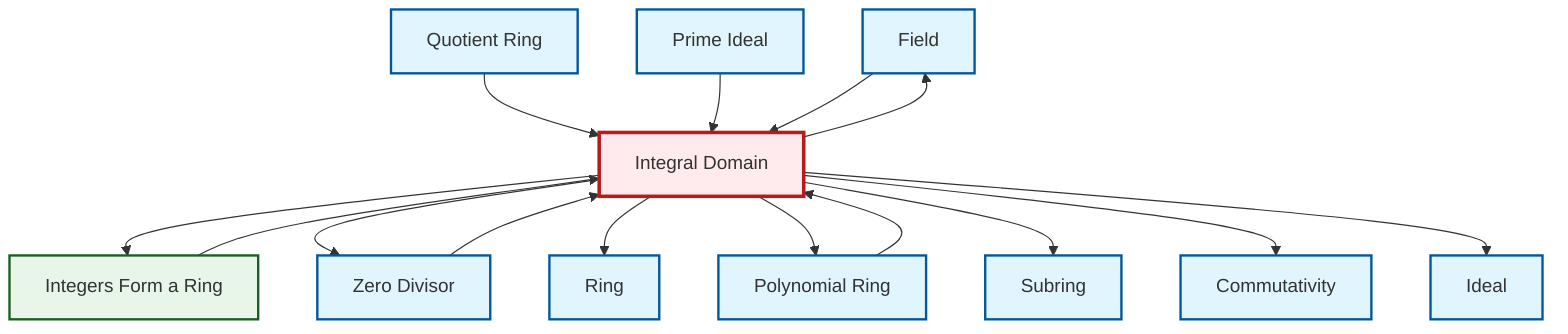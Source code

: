 graph TD
    classDef definition fill:#e1f5fe,stroke:#01579b,stroke-width:2px
    classDef theorem fill:#f3e5f5,stroke:#4a148c,stroke-width:2px
    classDef axiom fill:#fff3e0,stroke:#e65100,stroke-width:2px
    classDef example fill:#e8f5e9,stroke:#1b5e20,stroke-width:2px
    classDef current fill:#ffebee,stroke:#b71c1c,stroke-width:3px
    def-field["Field"]:::definition
    def-ring["Ring"]:::definition
    def-commutativity["Commutativity"]:::definition
    def-ideal["Ideal"]:::definition
    def-integral-domain["Integral Domain"]:::definition
    ex-integers-ring["Integers Form a Ring"]:::example
    def-zero-divisor["Zero Divisor"]:::definition
    def-prime-ideal["Prime Ideal"]:::definition
    def-quotient-ring["Quotient Ring"]:::definition
    def-subring["Subring"]:::definition
    def-polynomial-ring["Polynomial Ring"]:::definition
    def-integral-domain --> ex-integers-ring
    def-quotient-ring --> def-integral-domain
    def-prime-ideal --> def-integral-domain
    def-integral-domain --> def-zero-divisor
    def-integral-domain --> def-ring
    def-integral-domain --> def-field
    def-integral-domain --> def-polynomial-ring
    def-integral-domain --> def-subring
    def-polynomial-ring --> def-integral-domain
    def-integral-domain --> def-commutativity
    def-field --> def-integral-domain
    def-zero-divisor --> def-integral-domain
    def-integral-domain --> def-ideal
    ex-integers-ring --> def-integral-domain
    class def-integral-domain current
